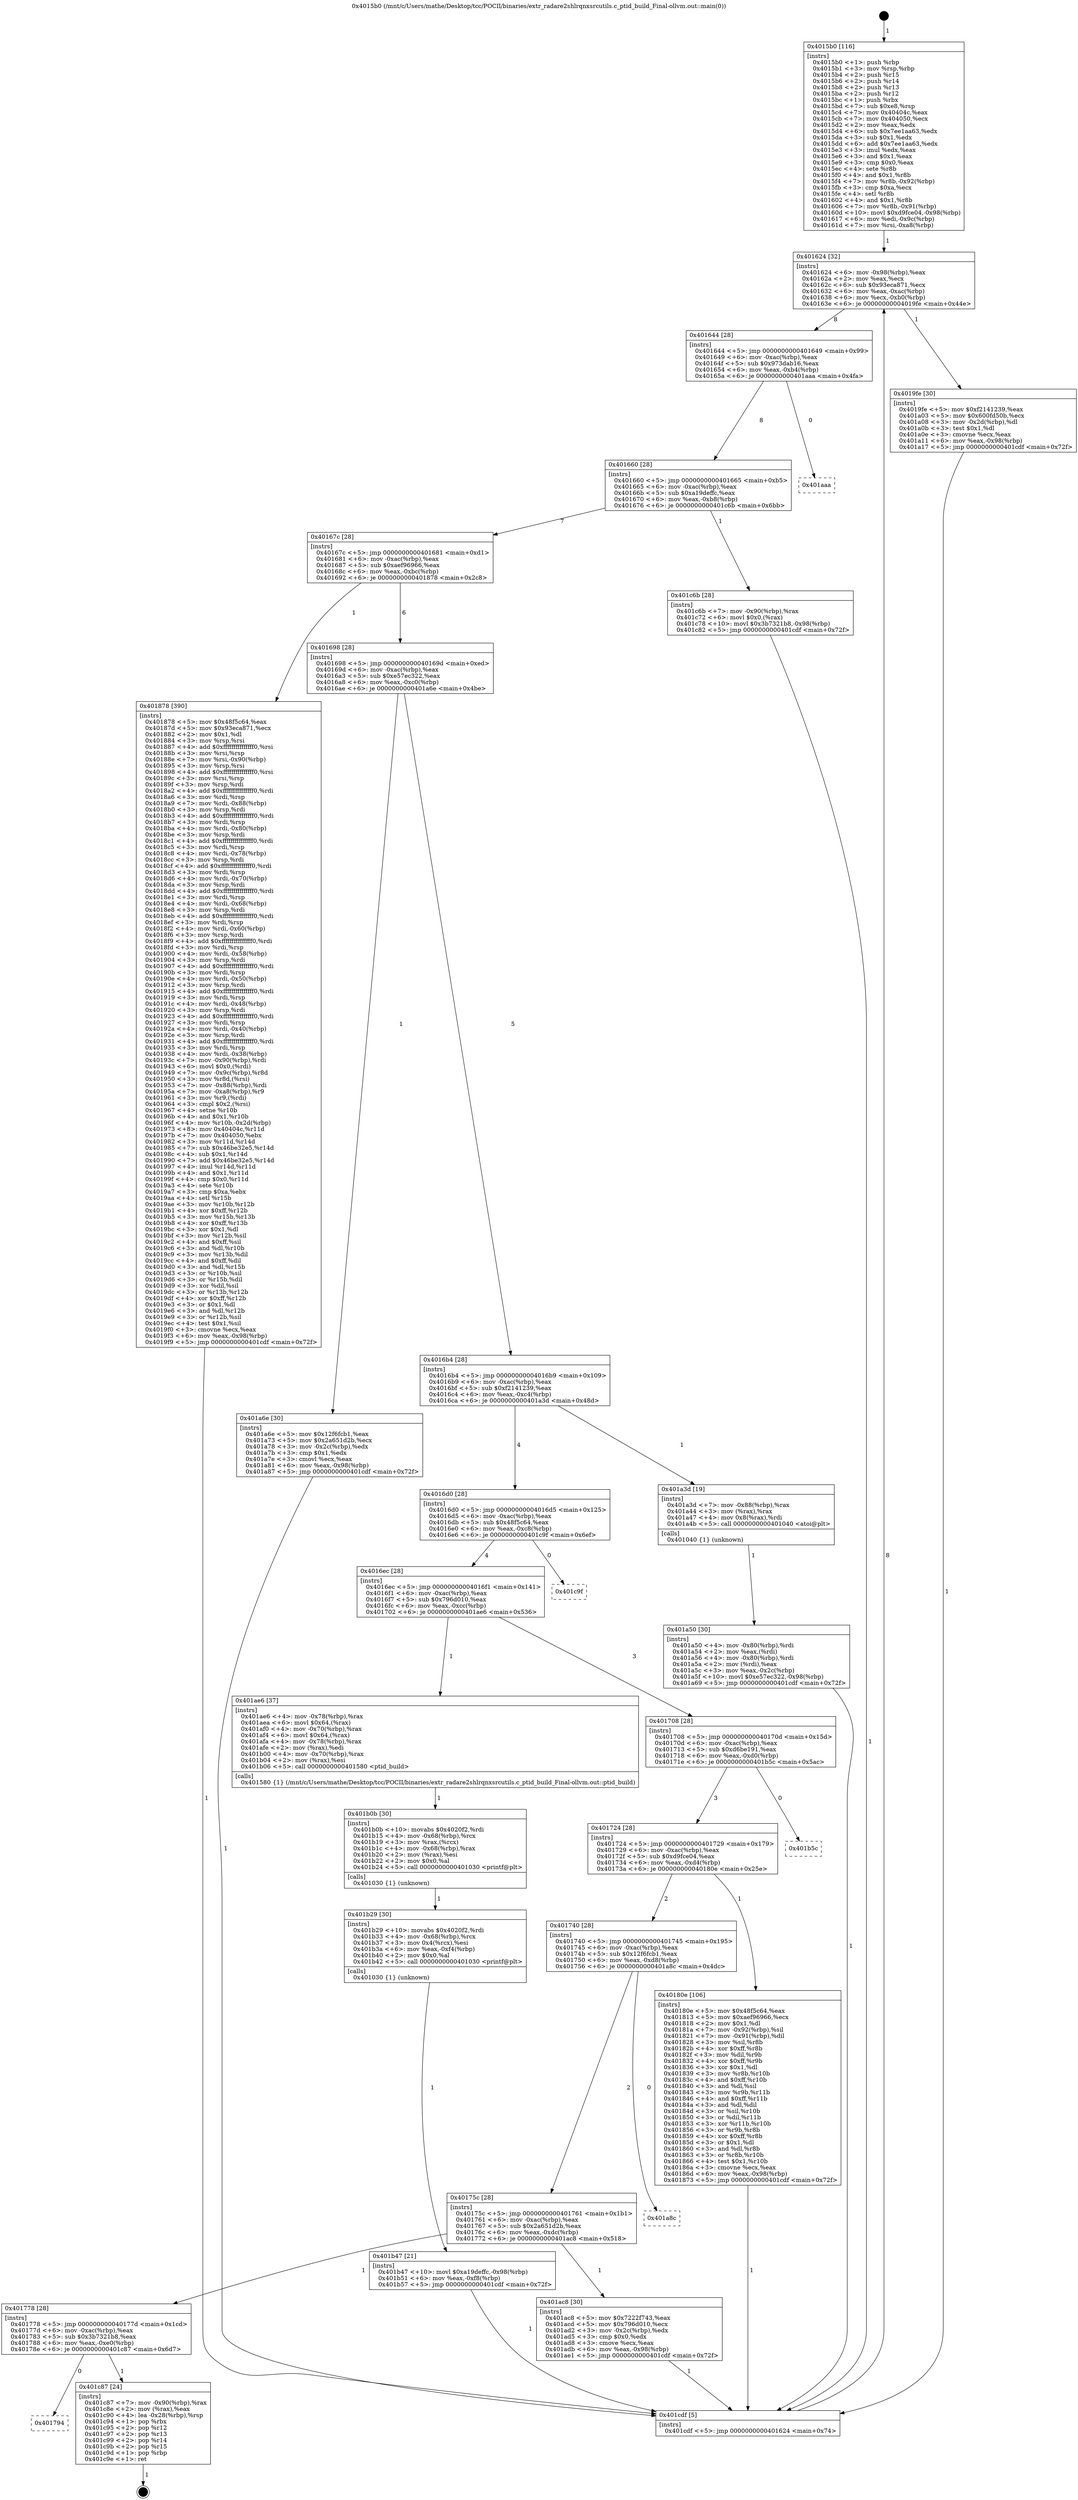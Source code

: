 digraph "0x4015b0" {
  label = "0x4015b0 (/mnt/c/Users/mathe/Desktop/tcc/POCII/binaries/extr_radare2shlrqnxsrcutils.c_ptid_build_Final-ollvm.out::main(0))"
  labelloc = "t"
  node[shape=record]

  Entry [label="",width=0.3,height=0.3,shape=circle,fillcolor=black,style=filled]
  "0x401624" [label="{
     0x401624 [32]\l
     | [instrs]\l
     &nbsp;&nbsp;0x401624 \<+6\>: mov -0x98(%rbp),%eax\l
     &nbsp;&nbsp;0x40162a \<+2\>: mov %eax,%ecx\l
     &nbsp;&nbsp;0x40162c \<+6\>: sub $0x93eca871,%ecx\l
     &nbsp;&nbsp;0x401632 \<+6\>: mov %eax,-0xac(%rbp)\l
     &nbsp;&nbsp;0x401638 \<+6\>: mov %ecx,-0xb0(%rbp)\l
     &nbsp;&nbsp;0x40163e \<+6\>: je 00000000004019fe \<main+0x44e\>\l
  }"]
  "0x4019fe" [label="{
     0x4019fe [30]\l
     | [instrs]\l
     &nbsp;&nbsp;0x4019fe \<+5\>: mov $0xf2141239,%eax\l
     &nbsp;&nbsp;0x401a03 \<+5\>: mov $0x600fd50b,%ecx\l
     &nbsp;&nbsp;0x401a08 \<+3\>: mov -0x2d(%rbp),%dl\l
     &nbsp;&nbsp;0x401a0b \<+3\>: test $0x1,%dl\l
     &nbsp;&nbsp;0x401a0e \<+3\>: cmovne %ecx,%eax\l
     &nbsp;&nbsp;0x401a11 \<+6\>: mov %eax,-0x98(%rbp)\l
     &nbsp;&nbsp;0x401a17 \<+5\>: jmp 0000000000401cdf \<main+0x72f\>\l
  }"]
  "0x401644" [label="{
     0x401644 [28]\l
     | [instrs]\l
     &nbsp;&nbsp;0x401644 \<+5\>: jmp 0000000000401649 \<main+0x99\>\l
     &nbsp;&nbsp;0x401649 \<+6\>: mov -0xac(%rbp),%eax\l
     &nbsp;&nbsp;0x40164f \<+5\>: sub $0x973dab16,%eax\l
     &nbsp;&nbsp;0x401654 \<+6\>: mov %eax,-0xb4(%rbp)\l
     &nbsp;&nbsp;0x40165a \<+6\>: je 0000000000401aaa \<main+0x4fa\>\l
  }"]
  Exit [label="",width=0.3,height=0.3,shape=circle,fillcolor=black,style=filled,peripheries=2]
  "0x401aaa" [label="{
     0x401aaa\l
  }", style=dashed]
  "0x401660" [label="{
     0x401660 [28]\l
     | [instrs]\l
     &nbsp;&nbsp;0x401660 \<+5\>: jmp 0000000000401665 \<main+0xb5\>\l
     &nbsp;&nbsp;0x401665 \<+6\>: mov -0xac(%rbp),%eax\l
     &nbsp;&nbsp;0x40166b \<+5\>: sub $0xa19deffc,%eax\l
     &nbsp;&nbsp;0x401670 \<+6\>: mov %eax,-0xb8(%rbp)\l
     &nbsp;&nbsp;0x401676 \<+6\>: je 0000000000401c6b \<main+0x6bb\>\l
  }"]
  "0x401794" [label="{
     0x401794\l
  }", style=dashed]
  "0x401c6b" [label="{
     0x401c6b [28]\l
     | [instrs]\l
     &nbsp;&nbsp;0x401c6b \<+7\>: mov -0x90(%rbp),%rax\l
     &nbsp;&nbsp;0x401c72 \<+6\>: movl $0x0,(%rax)\l
     &nbsp;&nbsp;0x401c78 \<+10\>: movl $0x3b7321b8,-0x98(%rbp)\l
     &nbsp;&nbsp;0x401c82 \<+5\>: jmp 0000000000401cdf \<main+0x72f\>\l
  }"]
  "0x40167c" [label="{
     0x40167c [28]\l
     | [instrs]\l
     &nbsp;&nbsp;0x40167c \<+5\>: jmp 0000000000401681 \<main+0xd1\>\l
     &nbsp;&nbsp;0x401681 \<+6\>: mov -0xac(%rbp),%eax\l
     &nbsp;&nbsp;0x401687 \<+5\>: sub $0xaef96966,%eax\l
     &nbsp;&nbsp;0x40168c \<+6\>: mov %eax,-0xbc(%rbp)\l
     &nbsp;&nbsp;0x401692 \<+6\>: je 0000000000401878 \<main+0x2c8\>\l
  }"]
  "0x401c87" [label="{
     0x401c87 [24]\l
     | [instrs]\l
     &nbsp;&nbsp;0x401c87 \<+7\>: mov -0x90(%rbp),%rax\l
     &nbsp;&nbsp;0x401c8e \<+2\>: mov (%rax),%eax\l
     &nbsp;&nbsp;0x401c90 \<+4\>: lea -0x28(%rbp),%rsp\l
     &nbsp;&nbsp;0x401c94 \<+1\>: pop %rbx\l
     &nbsp;&nbsp;0x401c95 \<+2\>: pop %r12\l
     &nbsp;&nbsp;0x401c97 \<+2\>: pop %r13\l
     &nbsp;&nbsp;0x401c99 \<+2\>: pop %r14\l
     &nbsp;&nbsp;0x401c9b \<+2\>: pop %r15\l
     &nbsp;&nbsp;0x401c9d \<+1\>: pop %rbp\l
     &nbsp;&nbsp;0x401c9e \<+1\>: ret\l
  }"]
  "0x401878" [label="{
     0x401878 [390]\l
     | [instrs]\l
     &nbsp;&nbsp;0x401878 \<+5\>: mov $0x48f5c64,%eax\l
     &nbsp;&nbsp;0x40187d \<+5\>: mov $0x93eca871,%ecx\l
     &nbsp;&nbsp;0x401882 \<+2\>: mov $0x1,%dl\l
     &nbsp;&nbsp;0x401884 \<+3\>: mov %rsp,%rsi\l
     &nbsp;&nbsp;0x401887 \<+4\>: add $0xfffffffffffffff0,%rsi\l
     &nbsp;&nbsp;0x40188b \<+3\>: mov %rsi,%rsp\l
     &nbsp;&nbsp;0x40188e \<+7\>: mov %rsi,-0x90(%rbp)\l
     &nbsp;&nbsp;0x401895 \<+3\>: mov %rsp,%rsi\l
     &nbsp;&nbsp;0x401898 \<+4\>: add $0xfffffffffffffff0,%rsi\l
     &nbsp;&nbsp;0x40189c \<+3\>: mov %rsi,%rsp\l
     &nbsp;&nbsp;0x40189f \<+3\>: mov %rsp,%rdi\l
     &nbsp;&nbsp;0x4018a2 \<+4\>: add $0xfffffffffffffff0,%rdi\l
     &nbsp;&nbsp;0x4018a6 \<+3\>: mov %rdi,%rsp\l
     &nbsp;&nbsp;0x4018a9 \<+7\>: mov %rdi,-0x88(%rbp)\l
     &nbsp;&nbsp;0x4018b0 \<+3\>: mov %rsp,%rdi\l
     &nbsp;&nbsp;0x4018b3 \<+4\>: add $0xfffffffffffffff0,%rdi\l
     &nbsp;&nbsp;0x4018b7 \<+3\>: mov %rdi,%rsp\l
     &nbsp;&nbsp;0x4018ba \<+4\>: mov %rdi,-0x80(%rbp)\l
     &nbsp;&nbsp;0x4018be \<+3\>: mov %rsp,%rdi\l
     &nbsp;&nbsp;0x4018c1 \<+4\>: add $0xfffffffffffffff0,%rdi\l
     &nbsp;&nbsp;0x4018c5 \<+3\>: mov %rdi,%rsp\l
     &nbsp;&nbsp;0x4018c8 \<+4\>: mov %rdi,-0x78(%rbp)\l
     &nbsp;&nbsp;0x4018cc \<+3\>: mov %rsp,%rdi\l
     &nbsp;&nbsp;0x4018cf \<+4\>: add $0xfffffffffffffff0,%rdi\l
     &nbsp;&nbsp;0x4018d3 \<+3\>: mov %rdi,%rsp\l
     &nbsp;&nbsp;0x4018d6 \<+4\>: mov %rdi,-0x70(%rbp)\l
     &nbsp;&nbsp;0x4018da \<+3\>: mov %rsp,%rdi\l
     &nbsp;&nbsp;0x4018dd \<+4\>: add $0xfffffffffffffff0,%rdi\l
     &nbsp;&nbsp;0x4018e1 \<+3\>: mov %rdi,%rsp\l
     &nbsp;&nbsp;0x4018e4 \<+4\>: mov %rdi,-0x68(%rbp)\l
     &nbsp;&nbsp;0x4018e8 \<+3\>: mov %rsp,%rdi\l
     &nbsp;&nbsp;0x4018eb \<+4\>: add $0xfffffffffffffff0,%rdi\l
     &nbsp;&nbsp;0x4018ef \<+3\>: mov %rdi,%rsp\l
     &nbsp;&nbsp;0x4018f2 \<+4\>: mov %rdi,-0x60(%rbp)\l
     &nbsp;&nbsp;0x4018f6 \<+3\>: mov %rsp,%rdi\l
     &nbsp;&nbsp;0x4018f9 \<+4\>: add $0xfffffffffffffff0,%rdi\l
     &nbsp;&nbsp;0x4018fd \<+3\>: mov %rdi,%rsp\l
     &nbsp;&nbsp;0x401900 \<+4\>: mov %rdi,-0x58(%rbp)\l
     &nbsp;&nbsp;0x401904 \<+3\>: mov %rsp,%rdi\l
     &nbsp;&nbsp;0x401907 \<+4\>: add $0xfffffffffffffff0,%rdi\l
     &nbsp;&nbsp;0x40190b \<+3\>: mov %rdi,%rsp\l
     &nbsp;&nbsp;0x40190e \<+4\>: mov %rdi,-0x50(%rbp)\l
     &nbsp;&nbsp;0x401912 \<+3\>: mov %rsp,%rdi\l
     &nbsp;&nbsp;0x401915 \<+4\>: add $0xfffffffffffffff0,%rdi\l
     &nbsp;&nbsp;0x401919 \<+3\>: mov %rdi,%rsp\l
     &nbsp;&nbsp;0x40191c \<+4\>: mov %rdi,-0x48(%rbp)\l
     &nbsp;&nbsp;0x401920 \<+3\>: mov %rsp,%rdi\l
     &nbsp;&nbsp;0x401923 \<+4\>: add $0xfffffffffffffff0,%rdi\l
     &nbsp;&nbsp;0x401927 \<+3\>: mov %rdi,%rsp\l
     &nbsp;&nbsp;0x40192a \<+4\>: mov %rdi,-0x40(%rbp)\l
     &nbsp;&nbsp;0x40192e \<+3\>: mov %rsp,%rdi\l
     &nbsp;&nbsp;0x401931 \<+4\>: add $0xfffffffffffffff0,%rdi\l
     &nbsp;&nbsp;0x401935 \<+3\>: mov %rdi,%rsp\l
     &nbsp;&nbsp;0x401938 \<+4\>: mov %rdi,-0x38(%rbp)\l
     &nbsp;&nbsp;0x40193c \<+7\>: mov -0x90(%rbp),%rdi\l
     &nbsp;&nbsp;0x401943 \<+6\>: movl $0x0,(%rdi)\l
     &nbsp;&nbsp;0x401949 \<+7\>: mov -0x9c(%rbp),%r8d\l
     &nbsp;&nbsp;0x401950 \<+3\>: mov %r8d,(%rsi)\l
     &nbsp;&nbsp;0x401953 \<+7\>: mov -0x88(%rbp),%rdi\l
     &nbsp;&nbsp;0x40195a \<+7\>: mov -0xa8(%rbp),%r9\l
     &nbsp;&nbsp;0x401961 \<+3\>: mov %r9,(%rdi)\l
     &nbsp;&nbsp;0x401964 \<+3\>: cmpl $0x2,(%rsi)\l
     &nbsp;&nbsp;0x401967 \<+4\>: setne %r10b\l
     &nbsp;&nbsp;0x40196b \<+4\>: and $0x1,%r10b\l
     &nbsp;&nbsp;0x40196f \<+4\>: mov %r10b,-0x2d(%rbp)\l
     &nbsp;&nbsp;0x401973 \<+8\>: mov 0x40404c,%r11d\l
     &nbsp;&nbsp;0x40197b \<+7\>: mov 0x404050,%ebx\l
     &nbsp;&nbsp;0x401982 \<+3\>: mov %r11d,%r14d\l
     &nbsp;&nbsp;0x401985 \<+7\>: sub $0x46be32e5,%r14d\l
     &nbsp;&nbsp;0x40198c \<+4\>: sub $0x1,%r14d\l
     &nbsp;&nbsp;0x401990 \<+7\>: add $0x46be32e5,%r14d\l
     &nbsp;&nbsp;0x401997 \<+4\>: imul %r14d,%r11d\l
     &nbsp;&nbsp;0x40199b \<+4\>: and $0x1,%r11d\l
     &nbsp;&nbsp;0x40199f \<+4\>: cmp $0x0,%r11d\l
     &nbsp;&nbsp;0x4019a3 \<+4\>: sete %r10b\l
     &nbsp;&nbsp;0x4019a7 \<+3\>: cmp $0xa,%ebx\l
     &nbsp;&nbsp;0x4019aa \<+4\>: setl %r15b\l
     &nbsp;&nbsp;0x4019ae \<+3\>: mov %r10b,%r12b\l
     &nbsp;&nbsp;0x4019b1 \<+4\>: xor $0xff,%r12b\l
     &nbsp;&nbsp;0x4019b5 \<+3\>: mov %r15b,%r13b\l
     &nbsp;&nbsp;0x4019b8 \<+4\>: xor $0xff,%r13b\l
     &nbsp;&nbsp;0x4019bc \<+3\>: xor $0x1,%dl\l
     &nbsp;&nbsp;0x4019bf \<+3\>: mov %r12b,%sil\l
     &nbsp;&nbsp;0x4019c2 \<+4\>: and $0xff,%sil\l
     &nbsp;&nbsp;0x4019c6 \<+3\>: and %dl,%r10b\l
     &nbsp;&nbsp;0x4019c9 \<+3\>: mov %r13b,%dil\l
     &nbsp;&nbsp;0x4019cc \<+4\>: and $0xff,%dil\l
     &nbsp;&nbsp;0x4019d0 \<+3\>: and %dl,%r15b\l
     &nbsp;&nbsp;0x4019d3 \<+3\>: or %r10b,%sil\l
     &nbsp;&nbsp;0x4019d6 \<+3\>: or %r15b,%dil\l
     &nbsp;&nbsp;0x4019d9 \<+3\>: xor %dil,%sil\l
     &nbsp;&nbsp;0x4019dc \<+3\>: or %r13b,%r12b\l
     &nbsp;&nbsp;0x4019df \<+4\>: xor $0xff,%r12b\l
     &nbsp;&nbsp;0x4019e3 \<+3\>: or $0x1,%dl\l
     &nbsp;&nbsp;0x4019e6 \<+3\>: and %dl,%r12b\l
     &nbsp;&nbsp;0x4019e9 \<+3\>: or %r12b,%sil\l
     &nbsp;&nbsp;0x4019ec \<+4\>: test $0x1,%sil\l
     &nbsp;&nbsp;0x4019f0 \<+3\>: cmovne %ecx,%eax\l
     &nbsp;&nbsp;0x4019f3 \<+6\>: mov %eax,-0x98(%rbp)\l
     &nbsp;&nbsp;0x4019f9 \<+5\>: jmp 0000000000401cdf \<main+0x72f\>\l
  }"]
  "0x401698" [label="{
     0x401698 [28]\l
     | [instrs]\l
     &nbsp;&nbsp;0x401698 \<+5\>: jmp 000000000040169d \<main+0xed\>\l
     &nbsp;&nbsp;0x40169d \<+6\>: mov -0xac(%rbp),%eax\l
     &nbsp;&nbsp;0x4016a3 \<+5\>: sub $0xe57ec322,%eax\l
     &nbsp;&nbsp;0x4016a8 \<+6\>: mov %eax,-0xc0(%rbp)\l
     &nbsp;&nbsp;0x4016ae \<+6\>: je 0000000000401a6e \<main+0x4be\>\l
  }"]
  "0x401b47" [label="{
     0x401b47 [21]\l
     | [instrs]\l
     &nbsp;&nbsp;0x401b47 \<+10\>: movl $0xa19deffc,-0x98(%rbp)\l
     &nbsp;&nbsp;0x401b51 \<+6\>: mov %eax,-0xf8(%rbp)\l
     &nbsp;&nbsp;0x401b57 \<+5\>: jmp 0000000000401cdf \<main+0x72f\>\l
  }"]
  "0x401a6e" [label="{
     0x401a6e [30]\l
     | [instrs]\l
     &nbsp;&nbsp;0x401a6e \<+5\>: mov $0x12f6fcb1,%eax\l
     &nbsp;&nbsp;0x401a73 \<+5\>: mov $0x2a651d2b,%ecx\l
     &nbsp;&nbsp;0x401a78 \<+3\>: mov -0x2c(%rbp),%edx\l
     &nbsp;&nbsp;0x401a7b \<+3\>: cmp $0x1,%edx\l
     &nbsp;&nbsp;0x401a7e \<+3\>: cmovl %ecx,%eax\l
     &nbsp;&nbsp;0x401a81 \<+6\>: mov %eax,-0x98(%rbp)\l
     &nbsp;&nbsp;0x401a87 \<+5\>: jmp 0000000000401cdf \<main+0x72f\>\l
  }"]
  "0x4016b4" [label="{
     0x4016b4 [28]\l
     | [instrs]\l
     &nbsp;&nbsp;0x4016b4 \<+5\>: jmp 00000000004016b9 \<main+0x109\>\l
     &nbsp;&nbsp;0x4016b9 \<+6\>: mov -0xac(%rbp),%eax\l
     &nbsp;&nbsp;0x4016bf \<+5\>: sub $0xf2141239,%eax\l
     &nbsp;&nbsp;0x4016c4 \<+6\>: mov %eax,-0xc4(%rbp)\l
     &nbsp;&nbsp;0x4016ca \<+6\>: je 0000000000401a3d \<main+0x48d\>\l
  }"]
  "0x401b29" [label="{
     0x401b29 [30]\l
     | [instrs]\l
     &nbsp;&nbsp;0x401b29 \<+10\>: movabs $0x4020f2,%rdi\l
     &nbsp;&nbsp;0x401b33 \<+4\>: mov -0x68(%rbp),%rcx\l
     &nbsp;&nbsp;0x401b37 \<+3\>: mov 0x4(%rcx),%esi\l
     &nbsp;&nbsp;0x401b3a \<+6\>: mov %eax,-0xf4(%rbp)\l
     &nbsp;&nbsp;0x401b40 \<+2\>: mov $0x0,%al\l
     &nbsp;&nbsp;0x401b42 \<+5\>: call 0000000000401030 \<printf@plt\>\l
     | [calls]\l
     &nbsp;&nbsp;0x401030 \{1\} (unknown)\l
  }"]
  "0x401a3d" [label="{
     0x401a3d [19]\l
     | [instrs]\l
     &nbsp;&nbsp;0x401a3d \<+7\>: mov -0x88(%rbp),%rax\l
     &nbsp;&nbsp;0x401a44 \<+3\>: mov (%rax),%rax\l
     &nbsp;&nbsp;0x401a47 \<+4\>: mov 0x8(%rax),%rdi\l
     &nbsp;&nbsp;0x401a4b \<+5\>: call 0000000000401040 \<atoi@plt\>\l
     | [calls]\l
     &nbsp;&nbsp;0x401040 \{1\} (unknown)\l
  }"]
  "0x4016d0" [label="{
     0x4016d0 [28]\l
     | [instrs]\l
     &nbsp;&nbsp;0x4016d0 \<+5\>: jmp 00000000004016d5 \<main+0x125\>\l
     &nbsp;&nbsp;0x4016d5 \<+6\>: mov -0xac(%rbp),%eax\l
     &nbsp;&nbsp;0x4016db \<+5\>: sub $0x48f5c64,%eax\l
     &nbsp;&nbsp;0x4016e0 \<+6\>: mov %eax,-0xc8(%rbp)\l
     &nbsp;&nbsp;0x4016e6 \<+6\>: je 0000000000401c9f \<main+0x6ef\>\l
  }"]
  "0x401b0b" [label="{
     0x401b0b [30]\l
     | [instrs]\l
     &nbsp;&nbsp;0x401b0b \<+10\>: movabs $0x4020f2,%rdi\l
     &nbsp;&nbsp;0x401b15 \<+4\>: mov -0x68(%rbp),%rcx\l
     &nbsp;&nbsp;0x401b19 \<+3\>: mov %rax,(%rcx)\l
     &nbsp;&nbsp;0x401b1c \<+4\>: mov -0x68(%rbp),%rax\l
     &nbsp;&nbsp;0x401b20 \<+2\>: mov (%rax),%esi\l
     &nbsp;&nbsp;0x401b22 \<+2\>: mov $0x0,%al\l
     &nbsp;&nbsp;0x401b24 \<+5\>: call 0000000000401030 \<printf@plt\>\l
     | [calls]\l
     &nbsp;&nbsp;0x401030 \{1\} (unknown)\l
  }"]
  "0x401c9f" [label="{
     0x401c9f\l
  }", style=dashed]
  "0x4016ec" [label="{
     0x4016ec [28]\l
     | [instrs]\l
     &nbsp;&nbsp;0x4016ec \<+5\>: jmp 00000000004016f1 \<main+0x141\>\l
     &nbsp;&nbsp;0x4016f1 \<+6\>: mov -0xac(%rbp),%eax\l
     &nbsp;&nbsp;0x4016f7 \<+5\>: sub $0x796d010,%eax\l
     &nbsp;&nbsp;0x4016fc \<+6\>: mov %eax,-0xcc(%rbp)\l
     &nbsp;&nbsp;0x401702 \<+6\>: je 0000000000401ae6 \<main+0x536\>\l
  }"]
  "0x401778" [label="{
     0x401778 [28]\l
     | [instrs]\l
     &nbsp;&nbsp;0x401778 \<+5\>: jmp 000000000040177d \<main+0x1cd\>\l
     &nbsp;&nbsp;0x40177d \<+6\>: mov -0xac(%rbp),%eax\l
     &nbsp;&nbsp;0x401783 \<+5\>: sub $0x3b7321b8,%eax\l
     &nbsp;&nbsp;0x401788 \<+6\>: mov %eax,-0xe0(%rbp)\l
     &nbsp;&nbsp;0x40178e \<+6\>: je 0000000000401c87 \<main+0x6d7\>\l
  }"]
  "0x401ae6" [label="{
     0x401ae6 [37]\l
     | [instrs]\l
     &nbsp;&nbsp;0x401ae6 \<+4\>: mov -0x78(%rbp),%rax\l
     &nbsp;&nbsp;0x401aea \<+6\>: movl $0x64,(%rax)\l
     &nbsp;&nbsp;0x401af0 \<+4\>: mov -0x70(%rbp),%rax\l
     &nbsp;&nbsp;0x401af4 \<+6\>: movl $0x64,(%rax)\l
     &nbsp;&nbsp;0x401afa \<+4\>: mov -0x78(%rbp),%rax\l
     &nbsp;&nbsp;0x401afe \<+2\>: mov (%rax),%edi\l
     &nbsp;&nbsp;0x401b00 \<+4\>: mov -0x70(%rbp),%rax\l
     &nbsp;&nbsp;0x401b04 \<+2\>: mov (%rax),%esi\l
     &nbsp;&nbsp;0x401b06 \<+5\>: call 0000000000401580 \<ptid_build\>\l
     | [calls]\l
     &nbsp;&nbsp;0x401580 \{1\} (/mnt/c/Users/mathe/Desktop/tcc/POCII/binaries/extr_radare2shlrqnxsrcutils.c_ptid_build_Final-ollvm.out::ptid_build)\l
  }"]
  "0x401708" [label="{
     0x401708 [28]\l
     | [instrs]\l
     &nbsp;&nbsp;0x401708 \<+5\>: jmp 000000000040170d \<main+0x15d\>\l
     &nbsp;&nbsp;0x40170d \<+6\>: mov -0xac(%rbp),%eax\l
     &nbsp;&nbsp;0x401713 \<+5\>: sub $0xd6be191,%eax\l
     &nbsp;&nbsp;0x401718 \<+6\>: mov %eax,-0xd0(%rbp)\l
     &nbsp;&nbsp;0x40171e \<+6\>: je 0000000000401b5c \<main+0x5ac\>\l
  }"]
  "0x401ac8" [label="{
     0x401ac8 [30]\l
     | [instrs]\l
     &nbsp;&nbsp;0x401ac8 \<+5\>: mov $0x7222f743,%eax\l
     &nbsp;&nbsp;0x401acd \<+5\>: mov $0x796d010,%ecx\l
     &nbsp;&nbsp;0x401ad2 \<+3\>: mov -0x2c(%rbp),%edx\l
     &nbsp;&nbsp;0x401ad5 \<+3\>: cmp $0x0,%edx\l
     &nbsp;&nbsp;0x401ad8 \<+3\>: cmove %ecx,%eax\l
     &nbsp;&nbsp;0x401adb \<+6\>: mov %eax,-0x98(%rbp)\l
     &nbsp;&nbsp;0x401ae1 \<+5\>: jmp 0000000000401cdf \<main+0x72f\>\l
  }"]
  "0x401b5c" [label="{
     0x401b5c\l
  }", style=dashed]
  "0x401724" [label="{
     0x401724 [28]\l
     | [instrs]\l
     &nbsp;&nbsp;0x401724 \<+5\>: jmp 0000000000401729 \<main+0x179\>\l
     &nbsp;&nbsp;0x401729 \<+6\>: mov -0xac(%rbp),%eax\l
     &nbsp;&nbsp;0x40172f \<+5\>: sub $0xd9fce04,%eax\l
     &nbsp;&nbsp;0x401734 \<+6\>: mov %eax,-0xd4(%rbp)\l
     &nbsp;&nbsp;0x40173a \<+6\>: je 000000000040180e \<main+0x25e\>\l
  }"]
  "0x40175c" [label="{
     0x40175c [28]\l
     | [instrs]\l
     &nbsp;&nbsp;0x40175c \<+5\>: jmp 0000000000401761 \<main+0x1b1\>\l
     &nbsp;&nbsp;0x401761 \<+6\>: mov -0xac(%rbp),%eax\l
     &nbsp;&nbsp;0x401767 \<+5\>: sub $0x2a651d2b,%eax\l
     &nbsp;&nbsp;0x40176c \<+6\>: mov %eax,-0xdc(%rbp)\l
     &nbsp;&nbsp;0x401772 \<+6\>: je 0000000000401ac8 \<main+0x518\>\l
  }"]
  "0x40180e" [label="{
     0x40180e [106]\l
     | [instrs]\l
     &nbsp;&nbsp;0x40180e \<+5\>: mov $0x48f5c64,%eax\l
     &nbsp;&nbsp;0x401813 \<+5\>: mov $0xaef96966,%ecx\l
     &nbsp;&nbsp;0x401818 \<+2\>: mov $0x1,%dl\l
     &nbsp;&nbsp;0x40181a \<+7\>: mov -0x92(%rbp),%sil\l
     &nbsp;&nbsp;0x401821 \<+7\>: mov -0x91(%rbp),%dil\l
     &nbsp;&nbsp;0x401828 \<+3\>: mov %sil,%r8b\l
     &nbsp;&nbsp;0x40182b \<+4\>: xor $0xff,%r8b\l
     &nbsp;&nbsp;0x40182f \<+3\>: mov %dil,%r9b\l
     &nbsp;&nbsp;0x401832 \<+4\>: xor $0xff,%r9b\l
     &nbsp;&nbsp;0x401836 \<+3\>: xor $0x1,%dl\l
     &nbsp;&nbsp;0x401839 \<+3\>: mov %r8b,%r10b\l
     &nbsp;&nbsp;0x40183c \<+4\>: and $0xff,%r10b\l
     &nbsp;&nbsp;0x401840 \<+3\>: and %dl,%sil\l
     &nbsp;&nbsp;0x401843 \<+3\>: mov %r9b,%r11b\l
     &nbsp;&nbsp;0x401846 \<+4\>: and $0xff,%r11b\l
     &nbsp;&nbsp;0x40184a \<+3\>: and %dl,%dil\l
     &nbsp;&nbsp;0x40184d \<+3\>: or %sil,%r10b\l
     &nbsp;&nbsp;0x401850 \<+3\>: or %dil,%r11b\l
     &nbsp;&nbsp;0x401853 \<+3\>: xor %r11b,%r10b\l
     &nbsp;&nbsp;0x401856 \<+3\>: or %r9b,%r8b\l
     &nbsp;&nbsp;0x401859 \<+4\>: xor $0xff,%r8b\l
     &nbsp;&nbsp;0x40185d \<+3\>: or $0x1,%dl\l
     &nbsp;&nbsp;0x401860 \<+3\>: and %dl,%r8b\l
     &nbsp;&nbsp;0x401863 \<+3\>: or %r8b,%r10b\l
     &nbsp;&nbsp;0x401866 \<+4\>: test $0x1,%r10b\l
     &nbsp;&nbsp;0x40186a \<+3\>: cmovne %ecx,%eax\l
     &nbsp;&nbsp;0x40186d \<+6\>: mov %eax,-0x98(%rbp)\l
     &nbsp;&nbsp;0x401873 \<+5\>: jmp 0000000000401cdf \<main+0x72f\>\l
  }"]
  "0x401740" [label="{
     0x401740 [28]\l
     | [instrs]\l
     &nbsp;&nbsp;0x401740 \<+5\>: jmp 0000000000401745 \<main+0x195\>\l
     &nbsp;&nbsp;0x401745 \<+6\>: mov -0xac(%rbp),%eax\l
     &nbsp;&nbsp;0x40174b \<+5\>: sub $0x12f6fcb1,%eax\l
     &nbsp;&nbsp;0x401750 \<+6\>: mov %eax,-0xd8(%rbp)\l
     &nbsp;&nbsp;0x401756 \<+6\>: je 0000000000401a8c \<main+0x4dc\>\l
  }"]
  "0x401cdf" [label="{
     0x401cdf [5]\l
     | [instrs]\l
     &nbsp;&nbsp;0x401cdf \<+5\>: jmp 0000000000401624 \<main+0x74\>\l
  }"]
  "0x4015b0" [label="{
     0x4015b0 [116]\l
     | [instrs]\l
     &nbsp;&nbsp;0x4015b0 \<+1\>: push %rbp\l
     &nbsp;&nbsp;0x4015b1 \<+3\>: mov %rsp,%rbp\l
     &nbsp;&nbsp;0x4015b4 \<+2\>: push %r15\l
     &nbsp;&nbsp;0x4015b6 \<+2\>: push %r14\l
     &nbsp;&nbsp;0x4015b8 \<+2\>: push %r13\l
     &nbsp;&nbsp;0x4015ba \<+2\>: push %r12\l
     &nbsp;&nbsp;0x4015bc \<+1\>: push %rbx\l
     &nbsp;&nbsp;0x4015bd \<+7\>: sub $0xe8,%rsp\l
     &nbsp;&nbsp;0x4015c4 \<+7\>: mov 0x40404c,%eax\l
     &nbsp;&nbsp;0x4015cb \<+7\>: mov 0x404050,%ecx\l
     &nbsp;&nbsp;0x4015d2 \<+2\>: mov %eax,%edx\l
     &nbsp;&nbsp;0x4015d4 \<+6\>: sub $0x7ee1aa63,%edx\l
     &nbsp;&nbsp;0x4015da \<+3\>: sub $0x1,%edx\l
     &nbsp;&nbsp;0x4015dd \<+6\>: add $0x7ee1aa63,%edx\l
     &nbsp;&nbsp;0x4015e3 \<+3\>: imul %edx,%eax\l
     &nbsp;&nbsp;0x4015e6 \<+3\>: and $0x1,%eax\l
     &nbsp;&nbsp;0x4015e9 \<+3\>: cmp $0x0,%eax\l
     &nbsp;&nbsp;0x4015ec \<+4\>: sete %r8b\l
     &nbsp;&nbsp;0x4015f0 \<+4\>: and $0x1,%r8b\l
     &nbsp;&nbsp;0x4015f4 \<+7\>: mov %r8b,-0x92(%rbp)\l
     &nbsp;&nbsp;0x4015fb \<+3\>: cmp $0xa,%ecx\l
     &nbsp;&nbsp;0x4015fe \<+4\>: setl %r8b\l
     &nbsp;&nbsp;0x401602 \<+4\>: and $0x1,%r8b\l
     &nbsp;&nbsp;0x401606 \<+7\>: mov %r8b,-0x91(%rbp)\l
     &nbsp;&nbsp;0x40160d \<+10\>: movl $0xd9fce04,-0x98(%rbp)\l
     &nbsp;&nbsp;0x401617 \<+6\>: mov %edi,-0x9c(%rbp)\l
     &nbsp;&nbsp;0x40161d \<+7\>: mov %rsi,-0xa8(%rbp)\l
  }"]
  "0x401a8c" [label="{
     0x401a8c\l
  }", style=dashed]
  "0x401a50" [label="{
     0x401a50 [30]\l
     | [instrs]\l
     &nbsp;&nbsp;0x401a50 \<+4\>: mov -0x80(%rbp),%rdi\l
     &nbsp;&nbsp;0x401a54 \<+2\>: mov %eax,(%rdi)\l
     &nbsp;&nbsp;0x401a56 \<+4\>: mov -0x80(%rbp),%rdi\l
     &nbsp;&nbsp;0x401a5a \<+2\>: mov (%rdi),%eax\l
     &nbsp;&nbsp;0x401a5c \<+3\>: mov %eax,-0x2c(%rbp)\l
     &nbsp;&nbsp;0x401a5f \<+10\>: movl $0xe57ec322,-0x98(%rbp)\l
     &nbsp;&nbsp;0x401a69 \<+5\>: jmp 0000000000401cdf \<main+0x72f\>\l
  }"]
  Entry -> "0x4015b0" [label=" 1"]
  "0x401624" -> "0x4019fe" [label=" 1"]
  "0x401624" -> "0x401644" [label=" 8"]
  "0x401c87" -> Exit [label=" 1"]
  "0x401644" -> "0x401aaa" [label=" 0"]
  "0x401644" -> "0x401660" [label=" 8"]
  "0x401778" -> "0x401794" [label=" 0"]
  "0x401660" -> "0x401c6b" [label=" 1"]
  "0x401660" -> "0x40167c" [label=" 7"]
  "0x401778" -> "0x401c87" [label=" 1"]
  "0x40167c" -> "0x401878" [label=" 1"]
  "0x40167c" -> "0x401698" [label=" 6"]
  "0x401c6b" -> "0x401cdf" [label=" 1"]
  "0x401698" -> "0x401a6e" [label=" 1"]
  "0x401698" -> "0x4016b4" [label=" 5"]
  "0x401b47" -> "0x401cdf" [label=" 1"]
  "0x4016b4" -> "0x401a3d" [label=" 1"]
  "0x4016b4" -> "0x4016d0" [label=" 4"]
  "0x401b29" -> "0x401b47" [label=" 1"]
  "0x4016d0" -> "0x401c9f" [label=" 0"]
  "0x4016d0" -> "0x4016ec" [label=" 4"]
  "0x401b0b" -> "0x401b29" [label=" 1"]
  "0x4016ec" -> "0x401ae6" [label=" 1"]
  "0x4016ec" -> "0x401708" [label=" 3"]
  "0x401ae6" -> "0x401b0b" [label=" 1"]
  "0x401708" -> "0x401b5c" [label=" 0"]
  "0x401708" -> "0x401724" [label=" 3"]
  "0x401ac8" -> "0x401cdf" [label=" 1"]
  "0x401724" -> "0x40180e" [label=" 1"]
  "0x401724" -> "0x401740" [label=" 2"]
  "0x40180e" -> "0x401cdf" [label=" 1"]
  "0x4015b0" -> "0x401624" [label=" 1"]
  "0x401cdf" -> "0x401624" [label=" 8"]
  "0x40175c" -> "0x401ac8" [label=" 1"]
  "0x401878" -> "0x401cdf" [label=" 1"]
  "0x4019fe" -> "0x401cdf" [label=" 1"]
  "0x401a3d" -> "0x401a50" [label=" 1"]
  "0x401a50" -> "0x401cdf" [label=" 1"]
  "0x401a6e" -> "0x401cdf" [label=" 1"]
  "0x40175c" -> "0x401778" [label=" 1"]
  "0x401740" -> "0x401a8c" [label=" 0"]
  "0x401740" -> "0x40175c" [label=" 2"]
}
